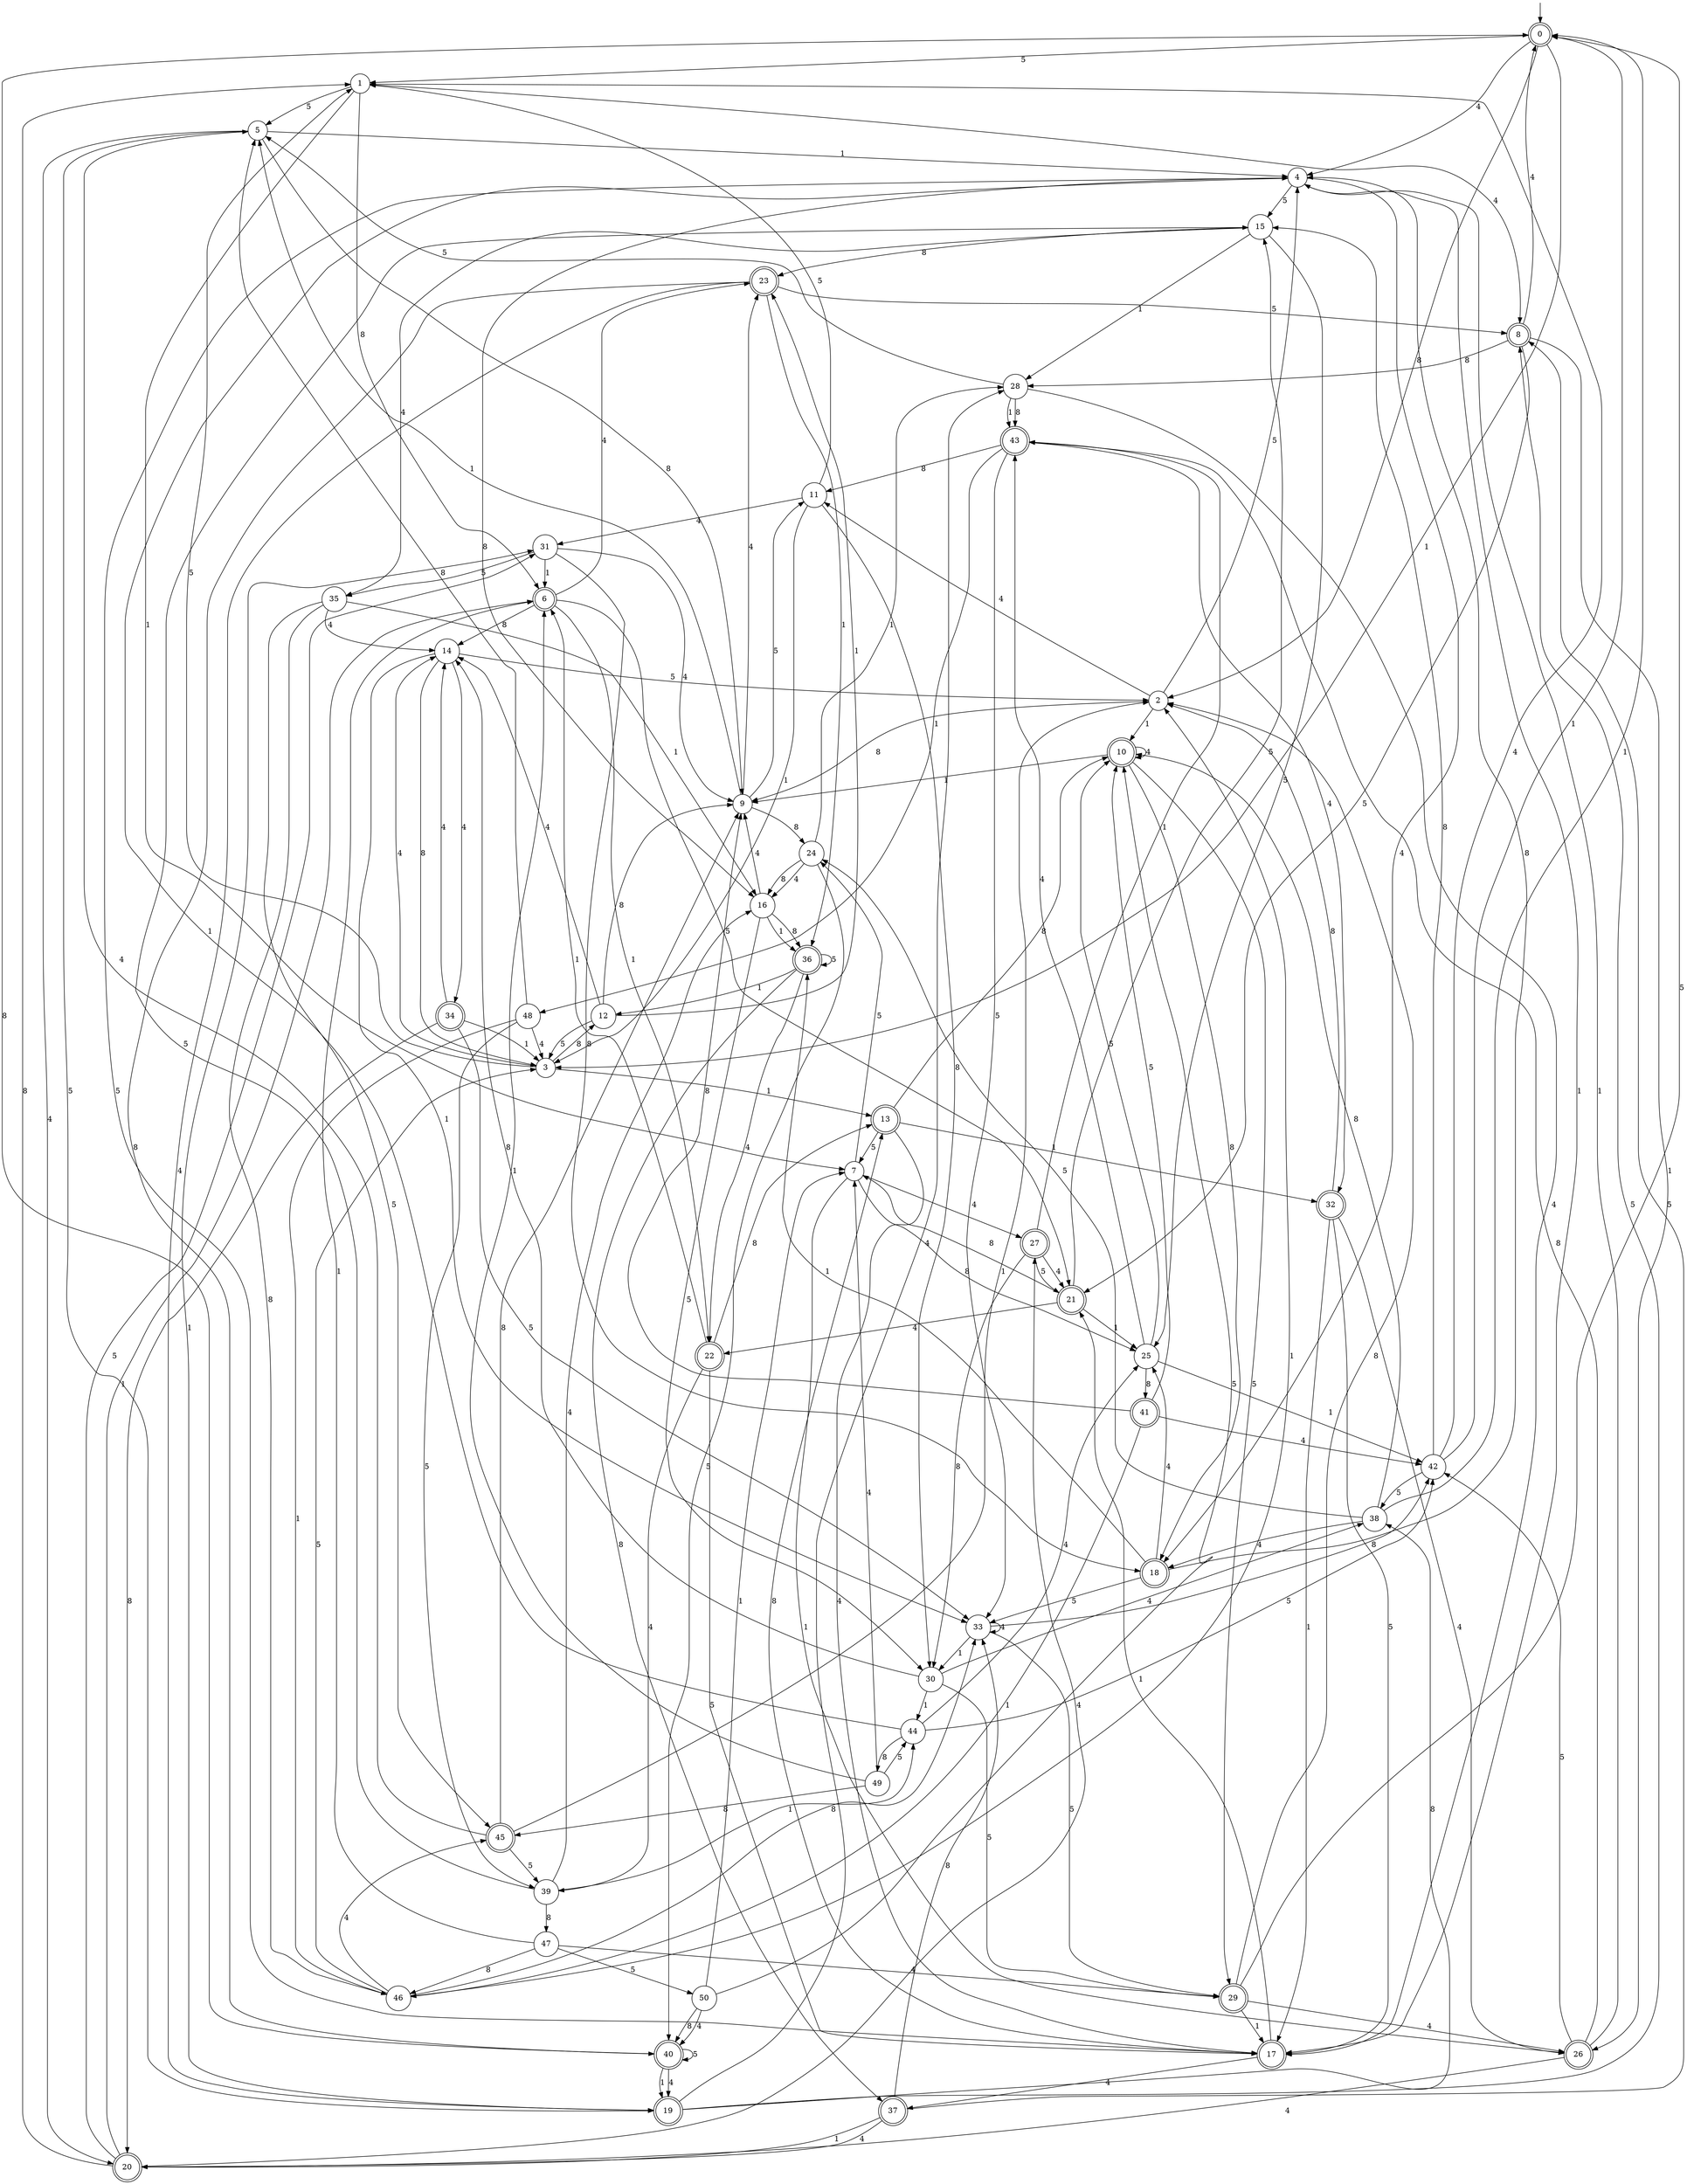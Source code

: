 digraph g {

	s0 [shape="doublecircle" label="0"];
	s1 [shape="circle" label="1"];
	s2 [shape="circle" label="2"];
	s3 [shape="circle" label="3"];
	s4 [shape="circle" label="4"];
	s5 [shape="circle" label="5"];
	s6 [shape="doublecircle" label="6"];
	s7 [shape="circle" label="7"];
	s8 [shape="doublecircle" label="8"];
	s9 [shape="circle" label="9"];
	s10 [shape="doublecircle" label="10"];
	s11 [shape="circle" label="11"];
	s12 [shape="circle" label="12"];
	s13 [shape="doublecircle" label="13"];
	s14 [shape="circle" label="14"];
	s15 [shape="circle" label="15"];
	s16 [shape="circle" label="16"];
	s17 [shape="doublecircle" label="17"];
	s18 [shape="doublecircle" label="18"];
	s19 [shape="doublecircle" label="19"];
	s20 [shape="doublecircle" label="20"];
	s21 [shape="doublecircle" label="21"];
	s22 [shape="doublecircle" label="22"];
	s23 [shape="doublecircle" label="23"];
	s24 [shape="circle" label="24"];
	s25 [shape="circle" label="25"];
	s26 [shape="doublecircle" label="26"];
	s27 [shape="doublecircle" label="27"];
	s28 [shape="circle" label="28"];
	s29 [shape="doublecircle" label="29"];
	s30 [shape="circle" label="30"];
	s31 [shape="circle" label="31"];
	s32 [shape="doublecircle" label="32"];
	s33 [shape="circle" label="33"];
	s34 [shape="doublecircle" label="34"];
	s35 [shape="circle" label="35"];
	s36 [shape="doublecircle" label="36"];
	s37 [shape="doublecircle" label="37"];
	s38 [shape="circle" label="38"];
	s39 [shape="circle" label="39"];
	s40 [shape="doublecircle" label="40"];
	s41 [shape="doublecircle" label="41"];
	s42 [shape="circle" label="42"];
	s43 [shape="doublecircle" label="43"];
	s44 [shape="circle" label="44"];
	s45 [shape="doublecircle" label="45"];
	s46 [shape="circle" label="46"];
	s47 [shape="circle" label="47"];
	s48 [shape="circle" label="48"];
	s49 [shape="circle" label="49"];
	s50 [shape="circle" label="50"];
	s0 -> s1 [label="5"];
	s0 -> s2 [label="8"];
	s0 -> s3 [label="1"];
	s0 -> s4 [label="4"];
	s1 -> s5 [label="5"];
	s1 -> s6 [label="8"];
	s1 -> s7 [label="1"];
	s1 -> s8 [label="4"];
	s2 -> s4 [label="5"];
	s2 -> s9 [label="8"];
	s2 -> s10 [label="1"];
	s2 -> s11 [label="4"];
	s3 -> s1 [label="5"];
	s3 -> s12 [label="8"];
	s3 -> s13 [label="1"];
	s3 -> s14 [label="4"];
	s4 -> s15 [label="5"];
	s4 -> s16 [label="8"];
	s4 -> s17 [label="1"];
	s4 -> s18 [label="4"];
	s5 -> s19 [label="5"];
	s5 -> s9 [label="8"];
	s5 -> s4 [label="1"];
	s5 -> s20 [label="4"];
	s6 -> s21 [label="5"];
	s6 -> s14 [label="8"];
	s6 -> s22 [label="1"];
	s6 -> s23 [label="4"];
	s7 -> s24 [label="5"];
	s7 -> s25 [label="8"];
	s7 -> s26 [label="1"];
	s7 -> s27 [label="4"];
	s8 -> s21 [label="5"];
	s8 -> s28 [label="8"];
	s8 -> s26 [label="1"];
	s8 -> s0 [label="4"];
	s9 -> s11 [label="5"];
	s9 -> s24 [label="8"];
	s9 -> s5 [label="1"];
	s9 -> s23 [label="4"];
	s10 -> s29 [label="5"];
	s10 -> s18 [label="8"];
	s10 -> s9 [label="1"];
	s10 -> s10 [label="4"];
	s11 -> s1 [label="5"];
	s11 -> s30 [label="8"];
	s11 -> s3 [label="1"];
	s11 -> s31 [label="4"];
	s12 -> s3 [label="5"];
	s12 -> s9 [label="8"];
	s12 -> s23 [label="1"];
	s12 -> s14 [label="4"];
	s13 -> s7 [label="5"];
	s13 -> s10 [label="8"];
	s13 -> s32 [label="1"];
	s13 -> s17 [label="4"];
	s14 -> s2 [label="5"];
	s14 -> s3 [label="8"];
	s14 -> s33 [label="1"];
	s14 -> s34 [label="4"];
	s15 -> s25 [label="5"];
	s15 -> s23 [label="8"];
	s15 -> s28 [label="1"];
	s15 -> s35 [label="4"];
	s16 -> s30 [label="5"];
	s16 -> s36 [label="8"];
	s16 -> s36 [label="1"];
	s16 -> s9 [label="4"];
	s17 -> s4 [label="5"];
	s17 -> s13 [label="8"];
	s17 -> s21 [label="1"];
	s17 -> s37 [label="4"];
	s18 -> s33 [label="5"];
	s18 -> s4 [label="8"];
	s18 -> s36 [label="1"];
	s18 -> s25 [label="4"];
	s19 -> s8 [label="5"];
	s19 -> s38 [label="8"];
	s19 -> s31 [label="1"];
	s19 -> s28 [label="4"];
	s20 -> s31 [label="5"];
	s20 -> s1 [label="8"];
	s20 -> s6 [label="1"];
	s20 -> s27 [label="4"];
	s21 -> s15 [label="5"];
	s21 -> s7 [label="8"];
	s21 -> s25 [label="1"];
	s21 -> s22 [label="4"];
	s22 -> s17 [label="5"];
	s22 -> s13 [label="8"];
	s22 -> s6 [label="1"];
	s22 -> s39 [label="4"];
	s23 -> s8 [label="5"];
	s23 -> s40 [label="8"];
	s23 -> s36 [label="1"];
	s23 -> s19 [label="4"];
	s24 -> s40 [label="5"];
	s24 -> s16 [label="8"];
	s24 -> s28 [label="1"];
	s24 -> s16 [label="4"];
	s25 -> s10 [label="5"];
	s25 -> s41 [label="8"];
	s25 -> s42 [label="1"];
	s25 -> s43 [label="4"];
	s26 -> s42 [label="5"];
	s26 -> s43 [label="8"];
	s26 -> s4 [label="1"];
	s26 -> s20 [label="4"];
	s27 -> s21 [label="5"];
	s27 -> s30 [label="8"];
	s27 -> s43 [label="1"];
	s27 -> s21 [label="4"];
	s28 -> s5 [label="5"];
	s28 -> s43 [label="8"];
	s28 -> s43 [label="1"];
	s28 -> s17 [label="4"];
	s29 -> s0 [label="5"];
	s29 -> s2 [label="8"];
	s29 -> s17 [label="1"];
	s29 -> s26 [label="4"];
	s30 -> s29 [label="5"];
	s30 -> s14 [label="8"];
	s30 -> s44 [label="1"];
	s30 -> s38 [label="4"];
	s31 -> s35 [label="5"];
	s31 -> s18 [label="8"];
	s31 -> s6 [label="1"];
	s31 -> s9 [label="4"];
	s32 -> s17 [label="5"];
	s32 -> s2 [label="8"];
	s32 -> s17 [label="1"];
	s32 -> s26 [label="4"];
	s33 -> s29 [label="5"];
	s33 -> s42 [label="8"];
	s33 -> s30 [label="1"];
	s33 -> s33 [label="4"];
	s34 -> s33 [label="5"];
	s34 -> s20 [label="8"];
	s34 -> s3 [label="1"];
	s34 -> s14 [label="4"];
	s35 -> s45 [label="5"];
	s35 -> s46 [label="8"];
	s35 -> s16 [label="1"];
	s35 -> s14 [label="4"];
	s36 -> s36 [label="5"];
	s36 -> s37 [label="8"];
	s36 -> s12 [label="1"];
	s36 -> s22 [label="4"];
	s37 -> s8 [label="5"];
	s37 -> s33 [label="8"];
	s37 -> s20 [label="1"];
	s37 -> s20 [label="4"];
	s38 -> s24 [label="5"];
	s38 -> s10 [label="8"];
	s38 -> s0 [label="1"];
	s38 -> s18 [label="4"];
	s39 -> s15 [label="5"];
	s39 -> s47 [label="8"];
	s39 -> s44 [label="1"];
	s39 -> s16 [label="4"];
	s40 -> s40 [label="5"];
	s40 -> s0 [label="8"];
	s40 -> s19 [label="1"];
	s40 -> s19 [label="4"];
	s41 -> s10 [label="5"];
	s41 -> s9 [label="8"];
	s41 -> s46 [label="1"];
	s41 -> s42 [label="4"];
	s42 -> s38 [label="5"];
	s42 -> s15 [label="8"];
	s42 -> s0 [label="1"];
	s42 -> s1 [label="4"];
	s43 -> s33 [label="5"];
	s43 -> s11 [label="8"];
	s43 -> s48 [label="1"];
	s43 -> s32 [label="4"];
	s44 -> s42 [label="5"];
	s44 -> s49 [label="8"];
	s44 -> s4 [label="1"];
	s44 -> s25 [label="4"];
	s45 -> s39 [label="5"];
	s45 -> s9 [label="8"];
	s45 -> s2 [label="1"];
	s45 -> s5 [label="4"];
	s46 -> s3 [label="5"];
	s46 -> s33 [label="8"];
	s46 -> s2 [label="1"];
	s46 -> s45 [label="4"];
	s47 -> s50 [label="5"];
	s47 -> s46 [label="8"];
	s47 -> s6 [label="1"];
	s47 -> s29 [label="4"];
	s48 -> s39 [label="5"];
	s48 -> s5 [label="8"];
	s48 -> s46 [label="1"];
	s48 -> s3 [label="4"];
	s49 -> s44 [label="5"];
	s49 -> s45 [label="8"];
	s49 -> s6 [label="1"];
	s49 -> s7 [label="4"];
	s50 -> s10 [label="5"];
	s50 -> s40 [label="8"];
	s50 -> s7 [label="1"];
	s50 -> s40 [label="4"];

__start0 [label="" shape="none" width="0" height="0"];
__start0 -> s0;

}
